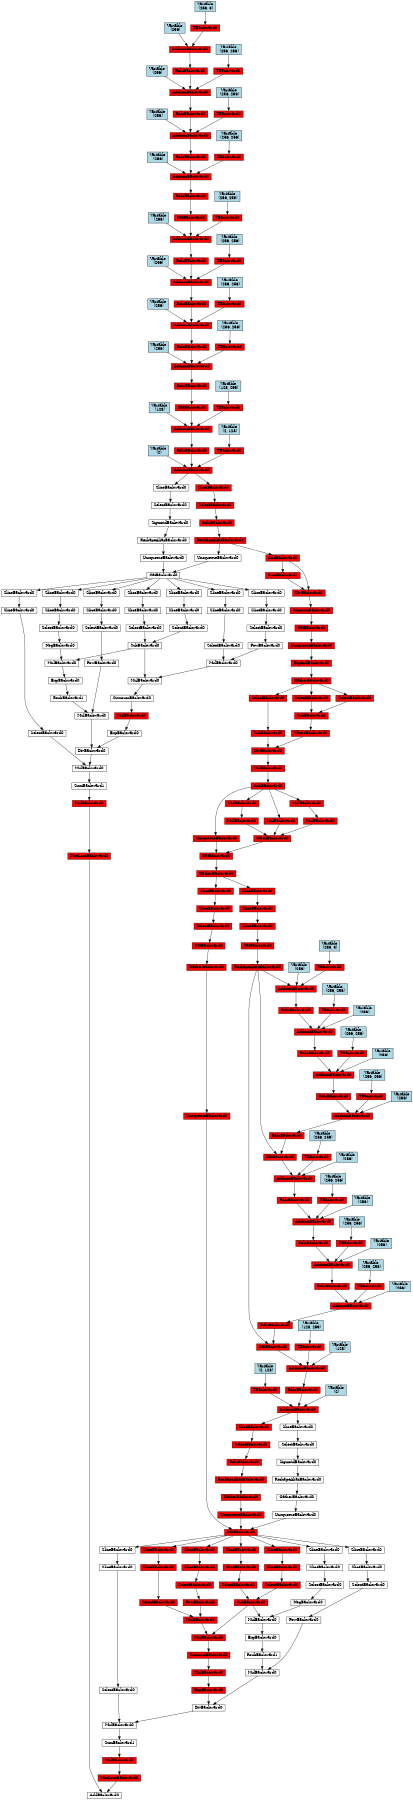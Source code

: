 digraph {
	graph [size="12,12"]
	node [align=left fontsize=12 height=0.2 ranksep=0.1 shape=box style=filled]
	22825461628496 [label=AddBackward0 fillcolor=white]
	22825461622496 -> 22825461628496
	22825461622736 -> 22825461628496
	22825461622736 [label=MseLossBackward0 fillcolor=red]
	22825461621920 -> 22825461622736
	22825461621920 [label=MulBackward0 fillcolor=red]
	22825461622448 -> 22825461621920
	22825461622448 [label=SumBackward1 fillcolor=white]
	22825461623024 -> 22825461622448
	22825461623024 [label=MulBackward0 fillcolor=white]
	22825461622688 -> 22825461623024
	22825461622400 -> 22825461623024
	22825461622400 [label=SelectBackward0 fillcolor=white]
	22825461623216 -> 22825461622400
	22825461623216 [label=SliceBackward0 fillcolor=white]
	22825461622640 -> 22825461623216
	22825461622640 [label=SliceBackward0 fillcolor=white]
	22825461622880 -> 22825461622640
	22825461622880 [label=CatBackward0 fillcolor=red]
	22825461620672 -> 22825461622880
	22825461620096 -> 22825461622880
	22825461619376 -> 22825461622880
	22825461619376 [label=UnsqueezeBackward0 fillcolor=white]
	22831651879760 -> 22825461619376
	22831651879760 [label=GatherBackward0 fillcolor=white]
	22825354791808 -> 22831651879760
	22825354791808 [label=ReshapeAliasBackward0 fillcolor=white]
	22825354791904 -> 22825354791808
	22825354791904 [label=SigmoidBackward0 fillcolor=white]
	22825354791184 -> 22825354791904
	22825354791184 [label=SelectBackward0 fillcolor=white]
	22825354791376 -> 22825354791184
	22825354791376 [label=SliceBackward0 fillcolor=white]
	22825354791664 -> 22825354791376
	22825354791664 [label=AddmmBackward0 fillcolor=red]
	22825354363904 -> 22825354791664
	22825354791472 -> 22825354791664
	22825354789936 -> 22825354791664
	22825354789936 [label=TBackward0 fillcolor=red]
	22825354365584 -> 22825354789936
	22825354365584 [label="Variable
 (2, 128)" fillcolor=lightblue]
	22825354791472 [label=ReluBackward0 fillcolor=red]
	22825354791568 -> 22825354791472
	22825354791568 [label=AddmmBackward0 fillcolor=red]
	22825354365904 -> 22825354791568
	22825354790320 -> 22825354791568
	22825354790848 -> 22825354791568
	22825354790848 [label=TBackward0 fillcolor=red]
	22825354366144 -> 22825354790848
	22825354366144 [label="Variable
 (128, 259)" fillcolor=lightblue]
	22825354790320 [label=CatBackward0 fillcolor=red]
	22825354794496 -> 22825354790320
	22825354793872 -> 22825354790320
	22825354793872 [label=ReluBackward0 fillcolor=red]
	22825354797424 -> 22825354793872
	22825354797424 [label=AddmmBackward0 fillcolor=red]
	22825354366224 -> 22825354797424
	22825354796272 -> 22825354797424
	22825354795552 -> 22825354797424
	22825354795552 [label=TBackward0 fillcolor=red]
	22825505380752 -> 22825354795552
	22825505380752 [label="Variable
 (256, 256)" fillcolor=lightblue]
	22825354796272 [label=ReluBackward0 fillcolor=red]
	22825354795456 -> 22825354796272
	22825354795456 [label=AddmmBackward0 fillcolor=red]
	22825505381472 -> 22825354795456
	22825354796176 -> 22825354795456
	22825354795744 -> 22825354795456
	22825354795744 [label=TBackward0 fillcolor=red]
	22827306660976 -> 22825354795744
	22827306660976 [label="Variable
 (256, 256)" fillcolor=lightblue]
	22825354796176 [label=ReluBackward0 fillcolor=red]
	22825354797280 -> 22825354796176
	22825354797280 [label=AddmmBackward0 fillcolor=red]
	22825354368304 -> 22825354797280
	22825354797136 -> 22825354797280
	22825354793200 -> 22825354797280
	22825354793200 [label=TBackward0 fillcolor=red]
	22825354368224 -> 22825354793200
	22825354368224 [label="Variable
 (256, 256)" fillcolor=lightblue]
	22825354797136 [label=ReluBackward0 fillcolor=red]
	22825354794064 -> 22825354797136
	22825354794064 [label=AddmmBackward0 fillcolor=red]
	22825354368144 -> 22825354794064
	22825354794208 -> 22825354794064
	22825354794256 -> 22825354794064
	22825354794256 [label=TBackward0 fillcolor=red]
	22825354368064 -> 22825354794256
	22825354368064 [label="Variable
 (256, 259)" fillcolor=lightblue]
	22825354794208 [label=CatBackward0 fillcolor=red]
	22825354794496 -> 22825354794208
	22825354794976 -> 22825354794208
	22825354794976 [label=ReluBackward0 fillcolor=red]
	22825354794784 -> 22825354794976
	22825354794784 [label=AddmmBackward0 fillcolor=red]
	22825354367984 -> 22825354794784
	22825354795072 -> 22825354794784
	22825354795120 -> 22825354794784
	22825354795120 [label=TBackward0 fillcolor=red]
	22825354367904 -> 22825354795120
	22825354367904 [label="Variable
 (256, 256)" fillcolor=lightblue]
	22825354795072 [label=ReluBackward0 fillcolor=red]
	22825354792768 -> 22825354795072
	22825354792768 [label=AddmmBackward0 fillcolor=red]
	22825354367824 -> 22825354792768
	22825354792912 -> 22825354792768
	22825354792960 -> 22825354792768
	22825354792960 [label=TBackward0 fillcolor=red]
	22825354367744 -> 22825354792960
	22825354367744 [label="Variable
 (256, 256)" fillcolor=lightblue]
	22825354792912 [label=ReluBackward0 fillcolor=red]
	22825354793680 -> 22825354792912
	22825354793680 [label=AddmmBackward0 fillcolor=red]
	22825354367664 -> 22825354793680
	22825354793296 -> 22825354793680
	22825354793344 -> 22825354793680
	22825354793344 [label=TBackward0 fillcolor=red]
	22825354367584 -> 22825354793344
	22825354367584 [label="Variable
 (256, 256)" fillcolor=lightblue]
	22825354793296 [label=ReluBackward0 fillcolor=red]
	22825354790416 -> 22825354793296
	22825354790416 [label=AddmmBackward0 fillcolor=red]
	22825354367504 -> 22825354790416
	22825354794496 -> 22825354790416
	22825354789456 -> 22825354790416
	22825354789456 [label=TBackward0 fillcolor=red]
	22825354367424 -> 22825354789456
	22825354367424 [label="Variable
 (256, 3)" fillcolor=lightblue]
	22825354794496 [label=ReshapeAliasBackward0 fillcolor=red]
	22825354792240 -> 22825354794496
	22825354792240 [label=CatBackward0 fillcolor=red]
	22825354792384 -> 22825354792240
	22825354792384 [label=SliceBackward0 fillcolor=red]
	22825354792192 -> 22825354792384
	22825354792192 [label=SliceBackward0 fillcolor=red]
	22825354791040 -> 22825354792192
	22825354791040 [label=SliceBackward0 fillcolor=red]
	22825354792528 -> 22825354791040
	22825354792528 [label=GatherBackward0 fillcolor=red]
	22825354790752 -> 22825354792528
	22825354790752 [label=CatBackward0 fillcolor=red]
	22825354790656 -> 22825354790752
	22825354790800 -> 22825354790752
	22825354790800 [label=UnsqueezeBackward0 fillcolor=red]
	22825354790080 -> 22825354790800
	22825354790080 [label=AddBackward0 fillcolor=red]
	22825354790512 -> 22825354790080
	22825354790512 [label=MulBackward0 fillcolor=red]
	22825354789504 -> 22825354790512
	22825354789504 [label=DivBackward0 fillcolor=red]
	22825354789984 -> 22825354789504
	22825354789840 -> 22825354789504
	22825354789840 [label=WhereBackward0 fillcolor=red]
	22825354790272 -> 22825354789840
	22825354790272 [label=SubBackward0 fillcolor=red]
	22825354798624 -> 22825354790272
	22825354798672 -> 22825354790272
	22825354798672 [label=SelectBackward0 fillcolor=red]
	22825354798768 -> 22825354798672
	22825354798768 [label=GatherBackward0 fillcolor=red]
	22825354798864 -> 22825354798768
	22825354798864 [label=ExpandBackward0 fillcolor=red]
	22825354798960 -> 22825354798864
	22825354798960 [label=UnsqueezeBackward0 fillcolor=red]
	22825354799056 -> 22825354798960
	22825354799056 [label=CatBackward0 fillcolor=red]
	22825354799152 -> 22825354799056
	22825354799152 [label=CumsumBackward0 fillcolor=red]
	22825354799248 -> 22825354799152
	22825354799248 [label=DivBackward0 fillcolor=red]
	22825354799344 -> 22825354799248
	22825354799392 -> 22825354799248
	22825354799392 [label=SumBackward1 fillcolor=red]
	22825354799344 -> 22825354799392
	22825354799344 [label=AddBackward0 fillcolor=red]
	22825354799536 -> 22825354799344
	22825354799536 [label=ReshapeAliasBackward0 fillcolor=red]
	22825354799632 -> 22825354799536
	22825354799632 [label=ReluBackward0 fillcolor=red]
	22825354799728 -> 22825354799632
	22825354799728 [label=SelectBackward0 fillcolor=red]
	22825354799824 -> 22825354799728
	22825354799824 [label=SliceBackward0 fillcolor=red]
	22825354799920 -> 22825354799824
	22825354799920 [label=AddmmBackward0 fillcolor=red]
	22825354367264 -> 22825354799920
	22825354800064 -> 22825354799920
	22825354800112 -> 22825354799920
	22825354800112 [label=TBackward0 fillcolor=red]
	22825354367184 -> 22825354800112
	22825354367184 [label="Variable
 (2, 128)" fillcolor=lightblue]
	22825354800064 [label=ReluBackward0 fillcolor=red]
	22825354800352 -> 22825354800064
	22825354800352 [label=AddmmBackward0 fillcolor=red]
	22825354367104 -> 22825354800352
	22825354800496 -> 22825354800352
	22825354800544 -> 22825354800352
	22825354800544 [label=TBackward0 fillcolor=red]
	22825354367024 -> 22825354800544
	22825354367024 [label="Variable
 (128, 259)" fillcolor=lightblue]
	22825354800496 [label=CatBackward0 fillcolor=red]
	22825354800784 -> 22825354800496
	22825354800784 [label=ReluBackward0 fillcolor=red]
	22825354800880 -> 22825354800784
	22825354800880 [label=AddmmBackward0 fillcolor=red]
	22825354366944 -> 22825354800880
	22825354801024 -> 22825354800880
	22825354801072 -> 22825354800880
	22825354801072 [label=TBackward0 fillcolor=red]
	22825354366864 -> 22825354801072
	22825354366864 [label="Variable
 (256, 256)" fillcolor=lightblue]
	22825354801024 [label=ReluBackward0 fillcolor=red]
	22825354801312 -> 22825354801024
	22825354801312 [label=AddmmBackward0 fillcolor=red]
	22825354366784 -> 22825354801312
	22825354801456 -> 22825354801312
	22825354801504 -> 22825354801312
	22825354801504 [label=TBackward0 fillcolor=red]
	22825354366384 -> 22825354801504
	22825354366384 [label="Variable
 (256, 256)" fillcolor=lightblue]
	22825354801456 [label=ReluBackward0 fillcolor=red]
	22825354801744 -> 22825354801456
	22825354801744 [label=AddmmBackward0 fillcolor=red]
	22825354366464 -> 22825354801744
	22825354801888 -> 22825354801744
	22825354801936 -> 22825354801744
	22825354801936 [label=TBackward0 fillcolor=red]
	22825354363584 -> 22825354801936
	22825354363584 [label="Variable
 (256, 256)" fillcolor=lightblue]
	22825354801888 [label=ReluBackward0 fillcolor=red]
	22825354802176 -> 22825354801888
	22825354802176 [label=AddmmBackward0 fillcolor=red]
	22825354364544 -> 22825354802176
	22825354802320 -> 22825354802176
	22825354802368 -> 22825354802176
	22825354802368 [label=TBackward0 fillcolor=red]
	22825354365824 -> 22825354802368
	22825354365824 [label="Variable
 (256, 259)" fillcolor=lightblue]
	22825354802320 [label=CatBackward0 fillcolor=red]
	22825354802608 -> 22825354802320
	22825354802608 [label=ReluBackward0 fillcolor=red]
	22825354802704 -> 22825354802608
	22825354802704 [label=AddmmBackward0 fillcolor=red]
	22825354365984 -> 22825354802704
	22825354802848 -> 22825354802704
	22825354802896 -> 22825354802704
	22825354802896 [label=TBackward0 fillcolor=red]
	22825354366704 -> 22825354802896
	22825354366704 [label="Variable
 (256, 256)" fillcolor=lightblue]
	22825354802848 [label=ReluBackward0 fillcolor=red]
	22825354803136 -> 22825354802848
	22825354803136 [label=AddmmBackward0 fillcolor=red]
	22825505214192 -> 22825354803136
	22825354803280 -> 22825354803136
	22825354803328 -> 22825354803136
	22825354803328 [label=TBackward0 fillcolor=red]
	22825505216592 -> 22825354803328
	22825505216592 [label="Variable
 (256, 256)" fillcolor=lightblue]
	22825354803280 [label=ReluBackward0 fillcolor=red]
	22825354803568 -> 22825354803280
	22825354803568 [label=AddmmBackward0 fillcolor=red]
	22825461713792 -> 22825354803568
	22825354803712 -> 22825354803568
	22825354803760 -> 22825354803568
	22825354803760 [label=TBackward0 fillcolor=red]
	22825461722352 -> 22825354803760
	22825461722352 [label="Variable
 (256, 256)" fillcolor=lightblue]
	22825354803712 [label=ReluBackward0 fillcolor=red]
	22825354804000 -> 22825354803712
	22825354804000 [label=AddmmBackward0 fillcolor=red]
	22825461429120 -> 22825354804000
	22825354804144 -> 22825354804000
	22825354804144 [label=TBackward0 fillcolor=red]
	22825492806960 -> 22825354804144
	22825492806960 [label="Variable
 (256, 3)" fillcolor=lightblue]
	22825461429120 [label="Variable
 (256)" fillcolor=lightblue]
	22825461713792 [label="Variable
 (256)" fillcolor=lightblue]
	22825505214192 [label="Variable
 (256)" fillcolor=lightblue]
	22825354365984 [label="Variable
 (256)" fillcolor=lightblue]
	22825354364544 [label="Variable
 (256)" fillcolor=lightblue]
	22825354366464 [label="Variable
 (256)" fillcolor=lightblue]
	22825354366784 [label="Variable
 (256)" fillcolor=lightblue]
	22825354366944 [label="Variable
 (256)" fillcolor=lightblue]
	22825354367104 [label="Variable
 (128)" fillcolor=lightblue]
	22825354367264 [label="Variable
 (2)" fillcolor=lightblue]
	22825354798624 [label=SelectBackward0 fillcolor=red]
	22825354798768 -> 22825354798624
	22825354789984 [label=SubBackward0 fillcolor=red]
	22825354804912 -> 22825354789984
	22825354804912 [label=SelectBackward0 fillcolor=red]
	22825354798768 -> 22825354804912
	22825354790656 [label=StackBackward0 fillcolor=red]
	22825354805056 -> 22825354790656
	22825354805104 -> 22825354790656
	22825354805152 -> 22825354790656
	22825354805152 [label=MulBackward0 fillcolor=red]
	22825354790080 -> 22825354805152
	22825354805104 [label=MulBackward0 fillcolor=red]
	22825355034736 -> 22825354805104
	22825355034736 [label=MulBackward0 fillcolor=red]
	22825354790080 -> 22825355034736
	22825354805056 [label=MulBackward0 fillcolor=red]
	22825355034880 -> 22825354805056
	22825355034880 [label=MulBackward0 fillcolor=red]
	22825354790080 -> 22825355034880
	22825354367504 [label="Variable
 (256)" fillcolor=lightblue]
	22825354367664 [label="Variable
 (256)" fillcolor=lightblue]
	22825354367824 [label="Variable
 (256)" fillcolor=lightblue]
	22825354367984 [label="Variable
 (256)" fillcolor=lightblue]
	22825354368144 [label="Variable
 (256)" fillcolor=lightblue]
	22825354368304 [label="Variable
 (256)" fillcolor=lightblue]
	22825505381472 [label="Variable
 (256)" fillcolor=lightblue]
	22825354366224 [label="Variable
 (256)" fillcolor=lightblue]
	22825354365904 [label="Variable
 (128)" fillcolor=lightblue]
	22825354363904 [label="Variable
 (2)" fillcolor=lightblue]
	22825461620096 [label=UnsqueezeBackward0 fillcolor=red]
	22825355035504 -> 22825461620096
	22825355035504 [label=GatherBackward0 fillcolor=red]
	22825355035600 -> 22825355035504
	22825355035600 [label=ReshapeAliasBackward0 fillcolor=red]
	22825355035696 -> 22825355035600
	22825355035696 [label=ReluBackward0 fillcolor=red]
	22825355035792 -> 22825355035696
	22825355035792 [label=SelectBackward0 fillcolor=red]
	22825355035888 -> 22825355035792
	22825355035888 [label=SliceBackward0 fillcolor=red]
	22825354791664 -> 22825355035888
	22825461620672 [label=UnsqueezeBackward0 fillcolor=red]
	22825355036032 -> 22825461620672
	22825355036032 [label=GatherBackward0 fillcolor=red]
	22825355036128 -> 22825355036032
	22825355036128 [label=CatBackward0 fillcolor=red]
	22825355036224 -> 22825355036128
	22825355036224 [label=SelectBackward0 fillcolor=red]
	22825355036320 -> 22825355036224
	22825355036320 [label=SliceBackward0 fillcolor=red]
	22825355036416 -> 22825355036320
	22825355036416 [label=SliceBackward0 fillcolor=red]
	22825354792528 -> 22825355036416
	22825461622688 [label=DivBackward0 fillcolor=white]
	22825355036560 -> 22825461622688
	22825355036608 -> 22825461622688
	22825355036608 [label=ExpBackward0 fillcolor=red]
	22825355036704 -> 22825355036608
	22825355036704 [label=MulBackward0 fillcolor=red]
	22825355036800 -> 22825355036704
	22825355036800 [label=CumsumBackward0 fillcolor=red]
	22825355036896 -> 22825355036800
	22825355036896 [label=MulBackward0 fillcolor=red]
	22825355036992 -> 22825355036896
	22825355037040 -> 22825355036896
	22825355037040 [label=SubBackward0 fillcolor=red]
	22825355037136 -> 22825355037040
	22825355037184 -> 22825355037040
	22825355037184 [label=SelectBackward0 fillcolor=red]
	22825355037280 -> 22825355037184
	22825355037280 [label=SliceBackward0 fillcolor=red]
	22825355037376 -> 22825355037280
	22825355037376 [label=SliceBackward0 fillcolor=red]
	22825461622880 -> 22825355037376
	22825355037136 [label=SelectBackward0 fillcolor=red]
	22825355037520 -> 22825355037136
	22825355037520 [label=SliceBackward0 fillcolor=red]
	22825355037616 -> 22825355037520
	22825355037616 [label=SliceBackward0 fillcolor=red]
	22825461622880 -> 22825355037616
	22825355036992 [label=MulBackward0 fillcolor=red]
	22825355037760 -> 22825355036992
	22825355037808 -> 22825355036992
	22825355037808 [label=SelectBackward0 fillcolor=red]
	22825355037904 -> 22825355037808
	22825355037904 [label=SliceBackward0 fillcolor=red]
	22825355038000 -> 22825355037904
	22825355038000 [label=SliceBackward0 fillcolor=red]
	22825461622880 -> 22825355038000
	22825355037760 [label=PowBackward0 fillcolor=red]
	22825355038144 -> 22825355037760
	22825355038144 [label=SelectBackward0 fillcolor=red]
	22825355038240 -> 22825355038144
	22825355038240 [label=SliceBackward0 fillcolor=red]
	22825355038336 -> 22825355038240
	22825355038336 [label=SliceBackward0 fillcolor=red]
	22825461622880 -> 22825355038336
	22825355036560 [label=MulBackward0 fillcolor=white]
	22825355038480 -> 22825355036560
	22825355038528 -> 22825355036560
	22825355038528 [label=RsubBackward1 fillcolor=white]
	22825355038624 -> 22825355038528
	22825355038624 [label=ExpBackward0 fillcolor=white]
	22825355038720 -> 22825355038624
	22825355038720 [label=MulBackward0 fillcolor=white]
	22825355038816 -> 22825355038720
	22825355037040 -> 22825355038720
	22825355038816 [label=NegBackward0 fillcolor=white]
	22825355038912 -> 22825355038816
	22825355038912 [label=SelectBackward0 fillcolor=white]
	22825355039008 -> 22825355038912
	22825355039008 [label=SliceBackward0 fillcolor=white]
	22825355039104 -> 22825355039008
	22825355039104 [label=SliceBackward0 fillcolor=white]
	22825461622880 -> 22825355039104
	22825355038480 [label=PowBackward0 fillcolor=white]
	22825355039248 -> 22825355038480
	22825355039248 [label=SelectBackward0 fillcolor=white]
	22825355039344 -> 22825355039248
	22825355039344 [label=SliceBackward0 fillcolor=white]
	22825355039440 -> 22825355039344
	22825355039440 [label=SliceBackward0 fillcolor=white]
	22825461622880 -> 22825355039440
	22825461622496 [label=MseLossBackward0 fillcolor=red]
	22825355039584 -> 22825461622496
	22825355039584 [label=MulBackward0 fillcolor=red]
	22825355039680 -> 22825355039584
	22825355039680 [label=SumBackward1 fillcolor=white]
	22825355039776 -> 22825355039680
	22825355039776 [label=MulBackward0 fillcolor=white]
	22825355039872 -> 22825355039776
	22825355039920 -> 22825355039776
	22825355039920 [label=SelectBackward0 fillcolor=white]
	22825355040016 -> 22825355039920
	22825355040016 [label=SliceBackward0 fillcolor=white]
	22825355040112 -> 22825355040016
	22825355040112 [label=SliceBackward0 fillcolor=white]
	22825355040208 -> 22825355040112
	22825355040208 [label=CatBackward0 fillcolor=white]
	22825355040304 -> 22825355040208
	22825355040352 -> 22825355040208
	22825355040352 [label=UnsqueezeBackward0 fillcolor=white]
	22825355040448 -> 22825355040352
	22825355040448 [label=ReshapeAliasBackward0 fillcolor=white]
	22825355040544 -> 22825355040448
	22825355040544 [label=SigmoidBackward0 fillcolor=white]
	22825355040640 -> 22825355040544
	22825355040640 [label=SelectBackward0 fillcolor=white]
	22825355040736 -> 22825355040640
	22825355040736 [label=SliceBackward0 fillcolor=white]
	22825354799920 -> 22825355040736
	22825355040304 [label=UnsqueezeBackward0 fillcolor=white]
	22825354799536 -> 22825355040304
	22825355039872 [label=DivBackward0 fillcolor=white]
	22825355040928 -> 22825355039872
	22825355040976 -> 22825355039872
	22825355040976 [label=ExpBackward0 fillcolor=white]
	22825355041072 -> 22825355040976
	22825355041072 [label=MulBackward0 fillcolor=red]
	22825355041168 -> 22825355041072
	22825355041168 [label=CumsumBackward0 fillcolor=white]
	22825355041264 -> 22825355041168
	22825355041264 [label=MulBackward0 fillcolor=white]
	22825355041360 -> 22825355041264
	22825355041408 -> 22825355041264
	22825355041408 [label=SubBackward0 fillcolor=white]
	22825355041504 -> 22825355041408
	22825355041552 -> 22825355041408
	22825355041552 [label=SelectBackward0 fillcolor=white]
	22825355041648 -> 22825355041552
	22825355041648 [label=SliceBackward0 fillcolor=white]
	22825355041744 -> 22825355041648
	22825355041744 [label=SliceBackward0 fillcolor=white]
	22825355040208 -> 22825355041744
	22825355041504 [label=SelectBackward0 fillcolor=white]
	22825355041888 -> 22825355041504
	22825355041888 [label=SliceBackward0 fillcolor=white]
	22825355041984 -> 22825355041888
	22825355041984 [label=SliceBackward0 fillcolor=white]
	22825355040208 -> 22825355041984
	22825355041360 [label=MulBackward0 fillcolor=white]
	22825355042128 -> 22825355041360
	22825355042176 -> 22825355041360
	22825355042176 [label=SelectBackward0 fillcolor=white]
	22825355042272 -> 22825355042176
	22825355042272 [label=SliceBackward0 fillcolor=white]
	22825355042368 -> 22825355042272
	22825355042368 [label=SliceBackward0 fillcolor=white]
	22825355040208 -> 22825355042368
	22825355042128 [label=PowBackward0 fillcolor=white]
	22825355042512 -> 22825355042128
	22825355042512 [label=SelectBackward0 fillcolor=white]
	22825355042608 -> 22825355042512
	22825355042608 [label=SliceBackward0 fillcolor=white]
	22825355042704 -> 22825355042608
	22825355042704 [label=SliceBackward0 fillcolor=white]
	22825355040208 -> 22825355042704
	22825355040928 [label=MulBackward0 fillcolor=white]
	22825355042848 -> 22825355040928
	22825355042896 -> 22825355040928
	22825355042896 [label=RsubBackward1 fillcolor=white]
	22825355042992 -> 22825355042896
	22825355042992 [label=ExpBackward0 fillcolor=white]
	22825355043088 -> 22825355042992
	22825355043088 [label=MulBackward0 fillcolor=white]
	22825355043184 -> 22825355043088
	22825355041408 -> 22825355043088
	22825355043184 [label=NegBackward0 fillcolor=white]
	22825355043280 -> 22825355043184
	22825355043280 [label=SelectBackward0 fillcolor=white]
	22825355043376 -> 22825355043280
	22825355043376 [label=SliceBackward0 fillcolor=white]
	22825355043472 -> 22825355043376
	22825355043472 [label=SliceBackward0 fillcolor=white]
	22825355040208 -> 22825355043472
	22825355042848 [label=PowBackward0 fillcolor=white]
	22825355043616 -> 22825355042848
	22825355043616 [label=SelectBackward0 fillcolor=white]
	22825355043712 -> 22825355043616
	22825355043712 [label=SliceBackward0 fillcolor=white]
	22825355043808 -> 22825355043712
	22825355043808 [label=SliceBackward0 fillcolor=white]
	22825355040208 -> 22825355043808
}
